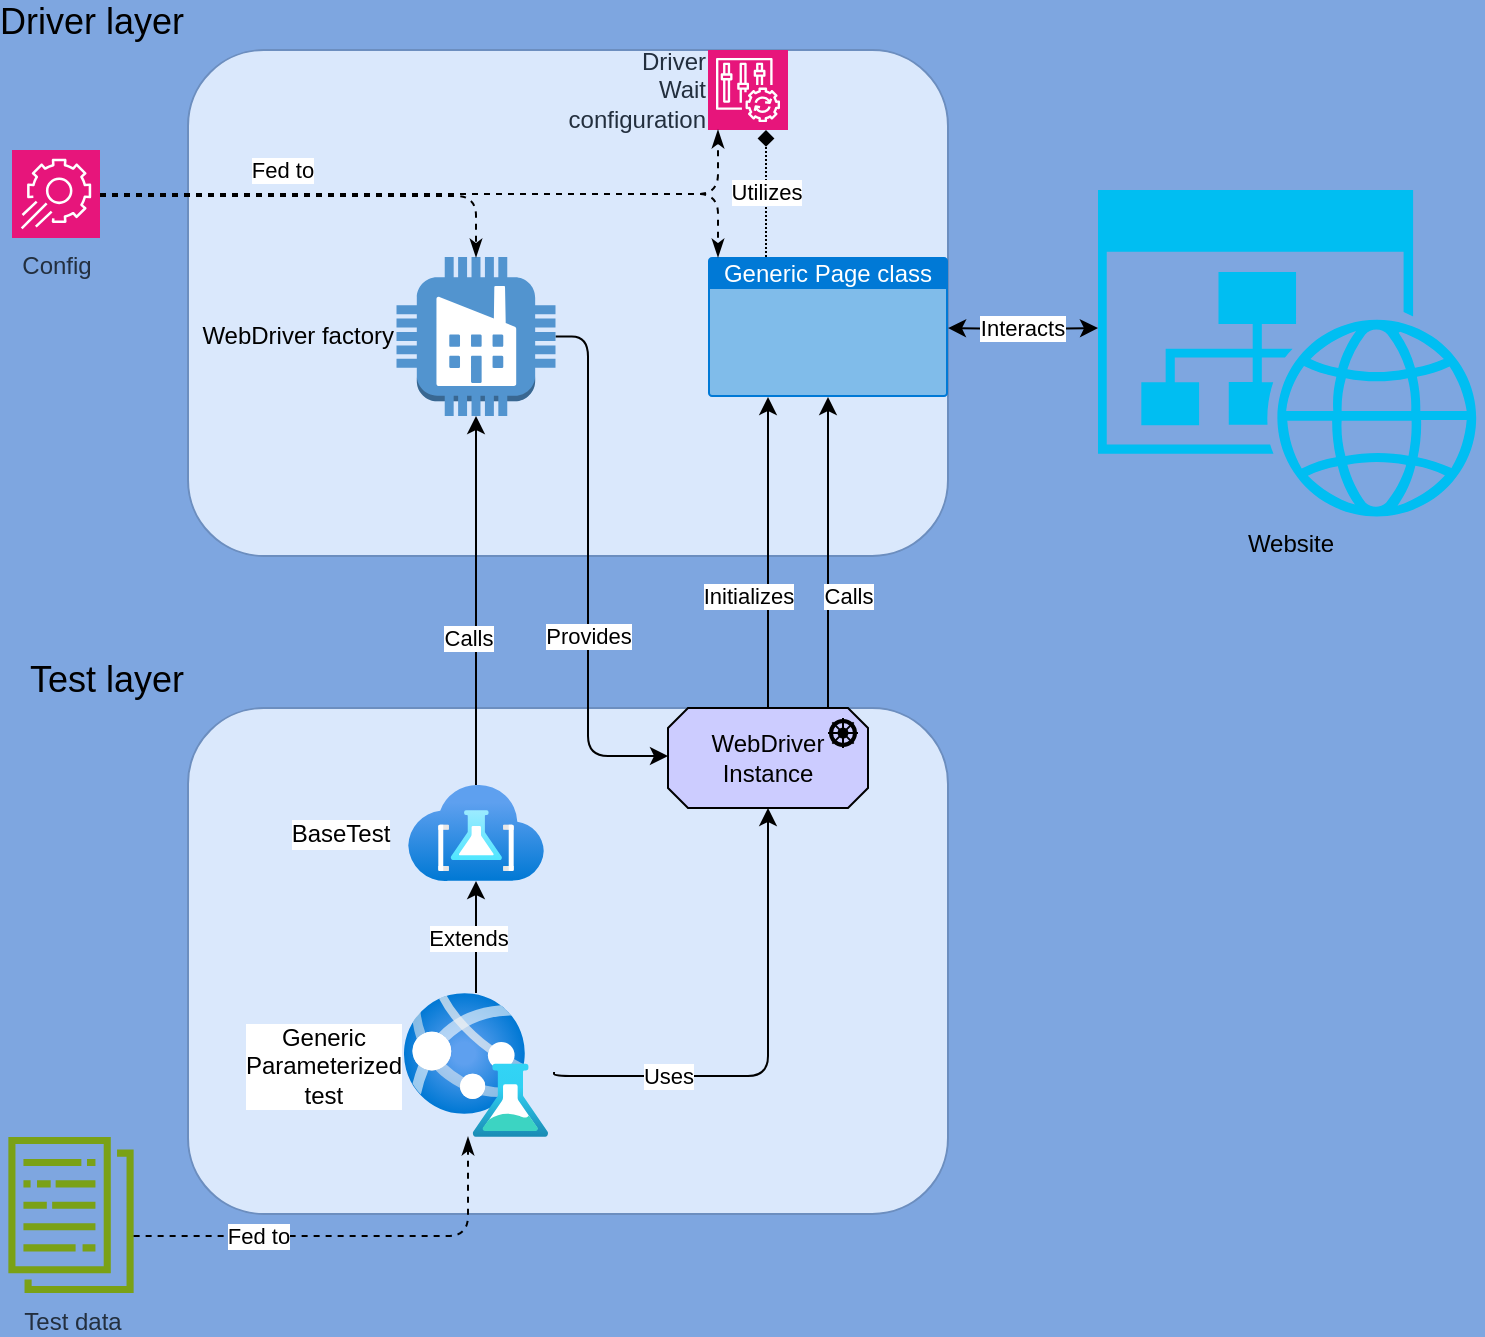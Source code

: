 <mxfile version="22.1.22" type="embed">
  <diagram id="23iRSUPoRavnBvh4doch" name="Page-1">
    <mxGraphModel dx="372" dy="416" grid="1" gridSize="10" guides="1" tooltips="1" connect="1" arrows="1" fold="1" page="1" pageScale="1" pageWidth="827" pageHeight="1169" background="#7EA6E0" math="0" shadow="0">
      <root>
        <mxCell id="0" />
        <mxCell id="1" parent="0" />
        <mxCell id="6" value="Config" style="sketch=0;points=[[0,0,0],[0.25,0,0],[0.5,0,0],[0.75,0,0],[1,0,0],[0,1,0],[0.25,1,0],[0.5,1,0],[0.75,1,0],[1,1,0],[0,0.25,0],[0,0.5,0],[0,0.75,0],[1,0.25,0],[1,0.5,0],[1,0.75,0]];points=[[0,0,0],[0.25,0,0],[0.5,0,0],[0.75,0,0],[1,0,0],[0,1,0],[0.25,1,0],[0.5,1,0],[0.75,1,0],[1,1,0],[0,0.25,0],[0,0.5,0],[0,0.75,0],[1,0.25,0],[1,0.5,0],[1,0.75,0]];outlineConnect=0;fontColor=#232F3E;fillColor=#E7157B;strokeColor=#ffffff;dashed=0;verticalLabelPosition=bottom;verticalAlign=top;align=center;html=1;fontSize=12;fontStyle=0;aspect=fixed;shape=mxgraph.aws4.resourceIcon;resIcon=mxgraph.aws4.app_config;" parent="1" vertex="1">
          <mxGeometry x="37" y="120" width="44" height="44" as="geometry" />
        </mxCell>
        <mxCell id="7" value="Test data" style="sketch=0;outlineConnect=0;fontColor=#232F3E;gradientColor=none;fillColor=#7AA116;strokeColor=none;dashed=0;verticalLabelPosition=bottom;verticalAlign=top;align=center;html=1;fontSize=12;fontStyle=0;aspect=fixed;pointerEvents=1;shape=mxgraph.aws4.data_set;" parent="1" vertex="1">
          <mxGeometry x="35" y="613.5" width="63" height="78" as="geometry" />
        </mxCell>
        <mxCell id="10" value="Test layer" style="rounded=1;whiteSpace=wrap;html=1;align=right;labelPosition=left;verticalLabelPosition=top;verticalAlign=bottom;fontSize=18;fillColor=#dae8fc;strokeColor=#6c8ebf;" parent="1" vertex="1">
          <mxGeometry x="125" y="399" width="380" height="253" as="geometry" />
        </mxCell>
        <mxCell id="12" value="Website" style="verticalLabelPosition=bottom;html=1;verticalAlign=top;align=center;strokeColor=none;fillColor=#00BEF2;shape=mxgraph.azure.website_generic;pointerEvents=1;" parent="1" vertex="1">
          <mxGeometry x="580" y="140" width="192.06" height="163.25" as="geometry" />
        </mxCell>
        <mxCell id="9" value="Driver layer" style="rounded=1;whiteSpace=wrap;html=1;align=right;labelPosition=left;verticalLabelPosition=top;verticalAlign=bottom;fontSize=18;fillColor=#dae8fc;strokeColor=#6c8ebf;" parent="1" vertex="1">
          <mxGeometry x="125" y="70" width="380" height="253" as="geometry" />
        </mxCell>
        <mxCell id="32" style="edgeStyle=orthogonalEdgeStyle;rounded=1;orthogonalLoop=1;jettySize=auto;html=1;curved=0;" parent="1" source="4" target="5" edge="1">
          <mxGeometry relative="1" as="geometry">
            <Array as="points">
              <mxPoint x="445" y="363" />
              <mxPoint x="445" y="363" />
            </Array>
          </mxGeometry>
        </mxCell>
        <mxCell id="33" value="Calls" style="edgeLabel;html=1;align=center;verticalAlign=middle;resizable=0;points=[];" parent="32" vertex="1" connectable="0">
          <mxGeometry x="0.196" y="-3" relative="1" as="geometry">
            <mxPoint x="7" y="37" as="offset" />
          </mxGeometry>
        </mxCell>
        <mxCell id="4" value="WebDriver&lt;br&gt;Instance" style="html=1;outlineConnect=0;whiteSpace=wrap;fillColor=#CCCCFF;shape=mxgraph.archimate3.application;appType=driver;archiType=oct;" parent="1" vertex="1">
          <mxGeometry x="365" y="399" width="100" height="50" as="geometry" />
        </mxCell>
        <mxCell id="38" style="edgeStyle=orthogonalEdgeStyle;rounded=0;orthogonalLoop=1;jettySize=auto;html=1;dashed=1;dashPattern=1 1;endArrow=diamond;endFill=1;startArrow=none;startFill=0;" parent="1" source="5" target="37" edge="1">
          <mxGeometry relative="1" as="geometry">
            <Array as="points">
              <mxPoint x="414" y="170" />
              <mxPoint x="414" y="170" />
            </Array>
          </mxGeometry>
        </mxCell>
        <mxCell id="39" value="Utilizes" style="edgeLabel;html=1;align=center;verticalAlign=middle;resizable=0;points=[];" parent="38" vertex="1" connectable="0">
          <mxGeometry x="-0.228" y="1" relative="1" as="geometry">
            <mxPoint x="1" y="-8" as="offset" />
          </mxGeometry>
        </mxCell>
        <mxCell id="5" value="Generic Page class" style="html=1;whiteSpace=wrap;strokeColor=none;fillColor=#0079D6;labelPosition=center;verticalLabelPosition=middle;verticalAlign=top;align=center;fontSize=12;outlineConnect=0;spacingTop=-6;fontColor=#FFFFFF;sketch=0;shape=mxgraph.sitemap.page;" parent="1" vertex="1">
          <mxGeometry x="385" y="173.5" width="120" height="70" as="geometry" />
        </mxCell>
        <mxCell id="21" style="edgeStyle=orthogonalEdgeStyle;rounded=1;orthogonalLoop=1;jettySize=auto;html=1;curved=0;" parent="1" source="8" target="4" edge="1">
          <mxGeometry relative="1" as="geometry">
            <Array as="points">
              <mxPoint x="325" y="213" />
              <mxPoint x="325" y="423" />
            </Array>
          </mxGeometry>
        </mxCell>
        <mxCell id="22" value="Provides" style="edgeLabel;html=1;align=center;verticalAlign=middle;resizable=0;points=[];" parent="21" vertex="1" connectable="0">
          <mxGeometry x="0.264" relative="1" as="geometry">
            <mxPoint y="-2" as="offset" />
          </mxGeometry>
        </mxCell>
        <mxCell id="8" value="WebDriver factory" style="outlineConnect=0;dashed=0;verticalLabelPosition=middle;verticalAlign=middle;align=right;html=1;shape=mxgraph.aws3.factory;fillColor=#5294CF;gradientColor=none;labelPosition=left;" parent="1" vertex="1">
          <mxGeometry x="229.25" y="173.5" width="79.5" height="79.5" as="geometry" />
        </mxCell>
        <mxCell id="19" value="" style="edgeStyle=orthogonalEdgeStyle;rounded=1;orthogonalLoop=1;jettySize=auto;html=1;entryX=0.5;entryY=1;entryDx=0;entryDy=0;entryPerimeter=0;curved=0;" parent="1" source="3" target="8" edge="1">
          <mxGeometry relative="1" as="geometry" />
        </mxCell>
        <mxCell id="20" value="Calls" style="edgeLabel;html=1;align=center;verticalAlign=middle;resizable=0;points=[];" parent="19" vertex="1" connectable="0">
          <mxGeometry x="-0.288" y="-1" relative="1" as="geometry">
            <mxPoint x="-5" y="-8" as="offset" />
          </mxGeometry>
        </mxCell>
        <mxCell id="3" value="BaseTest" style="image;aspect=fixed;html=1;points=[];align=center;fontSize=12;image=img/lib/azure2/other/Test_Base.svg;verticalAlign=middle;labelPosition=left;verticalLabelPosition=middle;" parent="1" vertex="1">
          <mxGeometry x="235" y="437.5" width="68" height="48" as="geometry" />
        </mxCell>
        <mxCell id="16" value="Extends" style="edgeStyle=orthogonalEdgeStyle;rounded=0;orthogonalLoop=1;jettySize=auto;html=1;" parent="1" source="2" target="3" edge="1">
          <mxGeometry x="0.018" y="4" relative="1" as="geometry">
            <mxPoint y="1" as="offset" />
          </mxGeometry>
        </mxCell>
        <mxCell id="2" value="&lt;div style=&quot;text-align: center;&quot;&gt;Generic&lt;/div&gt;&lt;div style=&quot;text-align: center;&quot;&gt;Parameterized&lt;/div&gt;&lt;div style=&quot;text-align: center;&quot;&gt;test&lt;/div&gt;" style="image;aspect=fixed;html=1;points=[];align=right;fontSize=12;image=img/lib/azure2/general/Web_Test.svg;labelPosition=left;verticalLabelPosition=middle;verticalAlign=middle;" parent="1" vertex="1">
          <mxGeometry x="233" y="541.5" width="72" height="72" as="geometry" />
        </mxCell>
        <mxCell id="17" value="Fed to" style="edgeStyle=orthogonalEdgeStyle;rounded=1;orthogonalLoop=1;jettySize=auto;html=1;dashed=1;curved=0;endArrow=classicThin;endFill=1;" parent="1" source="7" target="2" edge="1">
          <mxGeometry x="-0.426" relative="1" as="geometry">
            <Array as="points">
              <mxPoint x="265" y="663" />
            </Array>
            <mxPoint as="offset" />
          </mxGeometry>
        </mxCell>
        <mxCell id="23" style="edgeStyle=orthogonalEdgeStyle;rounded=1;orthogonalLoop=1;jettySize=auto;html=1;entryX=0.5;entryY=1;entryDx=0;entryDy=0;entryPerimeter=0;exitX=1.042;exitY=0.549;exitDx=0;exitDy=0;exitPerimeter=0;curved=0;" parent="1" source="2" target="4" edge="1">
          <mxGeometry relative="1" as="geometry">
            <Array as="points">
              <mxPoint x="308" y="583" />
              <mxPoint x="415" y="583" />
            </Array>
          </mxGeometry>
        </mxCell>
        <mxCell id="24" value="Uses" style="edgeLabel;html=1;align=center;verticalAlign=middle;resizable=0;points=[];" parent="23" vertex="1" connectable="0">
          <mxGeometry x="-0.292" y="-1" relative="1" as="geometry">
            <mxPoint x="-27" y="-1" as="offset" />
          </mxGeometry>
        </mxCell>
        <mxCell id="28" style="edgeStyle=orthogonalEdgeStyle;rounded=1;orthogonalLoop=1;jettySize=auto;html=1;dashed=1;curved=0;endArrow=classicThin;endFill=1;" parent="1" source="6" target="8" edge="1">
          <mxGeometry relative="1" as="geometry">
            <Array as="points">
              <mxPoint x="269" y="143" />
            </Array>
          </mxGeometry>
        </mxCell>
        <mxCell id="29" value="Fed to" style="edgeLabel;html=1;align=center;verticalAlign=middle;resizable=0;points=[];" parent="28" vertex="1" connectable="0">
          <mxGeometry x="0.07" y="1" relative="1" as="geometry">
            <mxPoint x="-26" y="-12" as="offset" />
          </mxGeometry>
        </mxCell>
        <mxCell id="30" style="edgeStyle=orthogonalEdgeStyle;rounded=1;orthogonalLoop=1;jettySize=auto;html=1;entryX=0.25;entryY=1;entryDx=0;entryDy=0;entryPerimeter=0;curved=0;" parent="1" source="4" target="5" edge="1">
          <mxGeometry relative="1" as="geometry" />
        </mxCell>
        <mxCell id="31" value="Initializes" style="edgeLabel;html=1;align=center;verticalAlign=middle;resizable=0;points=[];" parent="30" vertex="1" connectable="0">
          <mxGeometry x="-0.52" y="-6" relative="1" as="geometry">
            <mxPoint x="-16" y="-19" as="offset" />
          </mxGeometry>
        </mxCell>
        <mxCell id="36" value="Interacts" style="edgeStyle=orthogonalEdgeStyle;rounded=0;orthogonalLoop=1;jettySize=auto;html=1;entryX=0;entryY=0.423;entryDx=0;entryDy=0;entryPerimeter=0;startArrow=classic;startFill=1;" parent="1" target="12" edge="1">
          <mxGeometry relative="1" as="geometry">
            <mxPoint x="505" y="209" as="sourcePoint" />
          </mxGeometry>
        </mxCell>
        <mxCell id="37" value="Driver&lt;br&gt;&amp;nbsp;Wait&lt;br&gt;&amp;nbsp;configuration" style="sketch=0;points=[[0,0,0],[0.25,0,0],[0.5,0,0],[0.75,0,0],[1,0,0],[0,1,0],[0.25,1,0],[0.5,1,0],[0.75,1,0],[1,1,0],[0,0.25,0],[0,0.5,0],[0,0.75,0],[1,0.25,0],[1,0.5,0],[1,0.75,0]];points=[[0,0,0],[0.25,0,0],[0.5,0,0],[0.75,0,0],[1,0,0],[0,1,0],[0.25,1,0],[0.5,1,0],[0.75,1,0],[1,1,0],[0,0.25,0],[0,0.5,0],[0,0.75,0],[1,0.25,0],[1,0.5,0],[1,0.75,0]];outlineConnect=0;fontColor=#232F3E;fillColor=#E7157B;strokeColor=#ffffff;dashed=0;verticalLabelPosition=middle;verticalAlign=middle;align=right;html=1;fontSize=12;fontStyle=0;aspect=fixed;shape=mxgraph.aws4.resourceIcon;resIcon=mxgraph.aws4.config;labelPosition=left;" parent="1" vertex="1">
          <mxGeometry x="385" y="70" width="40" height="40" as="geometry" />
        </mxCell>
        <mxCell id="40" style="edgeStyle=orthogonalEdgeStyle;rounded=1;orthogonalLoop=1;jettySize=auto;html=1;dashed=1;curved=0;endArrow=classicThin;endFill=1;" parent="1" source="6" target="37" edge="1">
          <mxGeometry relative="1" as="geometry">
            <mxPoint x="390" y="90" as="targetPoint" />
            <Array as="points">
              <mxPoint x="390" y="142" />
            </Array>
          </mxGeometry>
        </mxCell>
        <mxCell id="41" style="edgeStyle=orthogonalEdgeStyle;rounded=1;orthogonalLoop=1;jettySize=auto;html=1;dashed=1;curved=0;endArrow=classicThin;endFill=1;" parent="1" source="6" target="5" edge="1">
          <mxGeometry relative="1" as="geometry">
            <Array as="points">
              <mxPoint x="390" y="142" />
            </Array>
          </mxGeometry>
        </mxCell>
      </root>
    </mxGraphModel>
  </diagram>
</mxfile>
